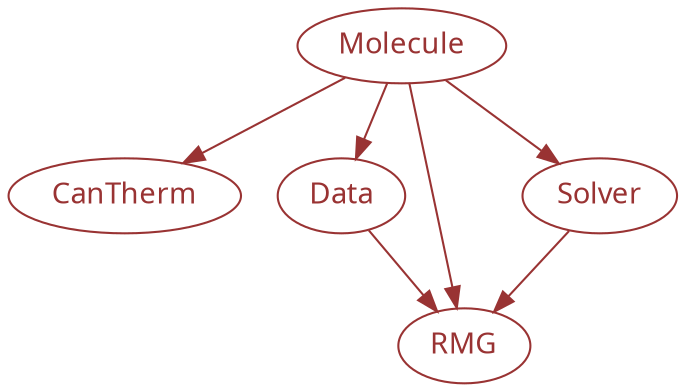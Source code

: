 // This directed graph indicates the dependency tree for the RMG Py subprojects.
// Required dependencies are indicated with a solid arrow
// Optional dependencies are indicated with a dashed arrow

digraph graphname {
    
    size="5,3";
    
    CanTherm    [color="#993333",fontcolor="#993333",fontname="sans-serif"];
    Molecule        [color="#993333",fontcolor="#993333",fontname="sans-serif"];
    Data        [color="#993333",fontcolor="#993333",fontname="sans-serif"];
    RMG         [color="#993333",fontcolor="#993333",fontname="sans-serif"];
    Solver      [color="#993333",fontcolor="#993333",fontname="sans-serif"];
    
    Molecule -> CanTherm [color="#993333"];
    Molecule -> Data [color="#993333"];
    Molecule -> RMG [color="#993333"];
    Molecule -> Solver [color="#993333"];
     
    Data -> RMG [color="#993333"];
    Solver -> RMG [color="#993333"];
    
}
